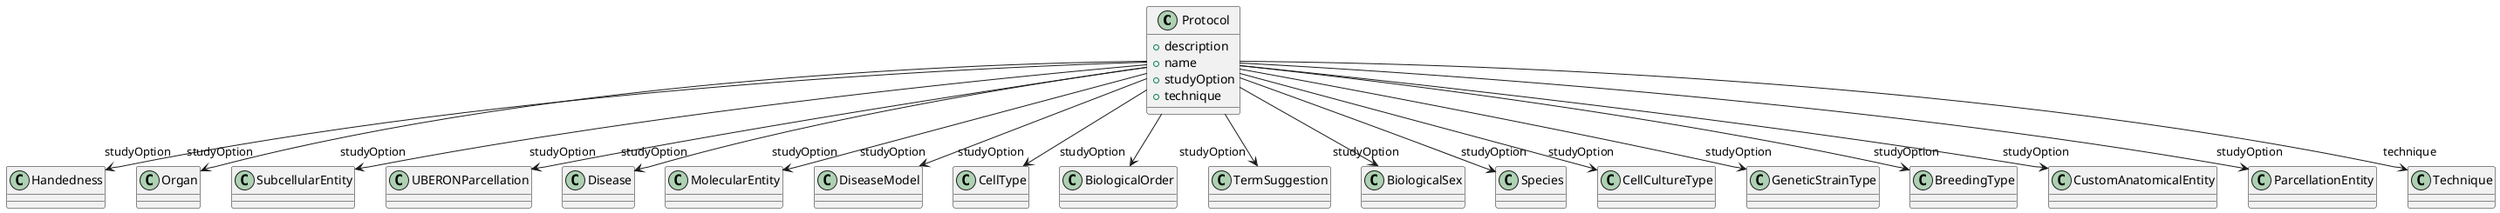 @startuml
class Protocol {
+description
+name
+studyOption
+technique

}
Protocol -d-> "studyOption" Handedness
Protocol -d-> "studyOption" Organ
Protocol -d-> "studyOption" SubcellularEntity
Protocol -d-> "studyOption" UBERONParcellation
Protocol -d-> "studyOption" Disease
Protocol -d-> "studyOption" MolecularEntity
Protocol -d-> "studyOption" DiseaseModel
Protocol -d-> "studyOption" CellType
Protocol -d-> "studyOption" BiologicalOrder
Protocol -d-> "studyOption" TermSuggestion
Protocol -d-> "studyOption" BiologicalSex
Protocol -d-> "studyOption" Species
Protocol -d-> "studyOption" CellCultureType
Protocol -d-> "studyOption" GeneticStrainType
Protocol -d-> "studyOption" BreedingType
Protocol -d-> "studyOption" CustomAnatomicalEntity
Protocol -d-> "studyOption" ParcellationEntity
Protocol -d-> "technique" Technique

@enduml